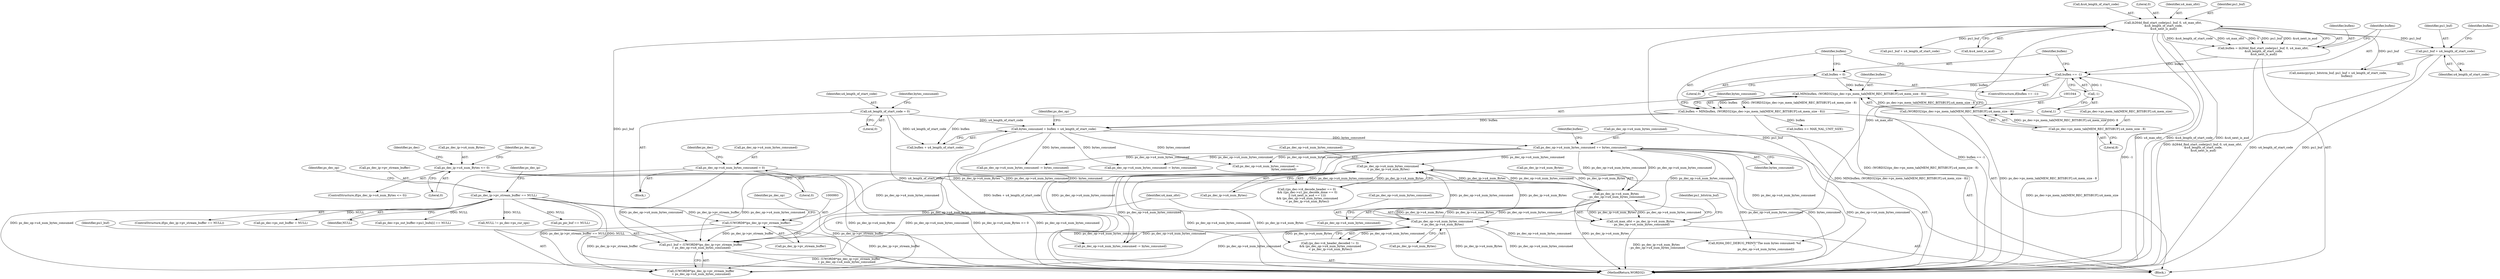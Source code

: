 digraph "0_Android_494561291a503840f385fbcd11d9bc5f4dc502b8@pointer" {
"1001223" [label="(Call,pu1_buf + u4_length_of_start_code)"];
"1001023" [label="(Call,ih264d_find_start_code(pu1_buf, 0, u4_max_ofst,\n &u4_length_of_start_code,\n &u4_next_is_aud))"];
"1000989" [label="(Call,pu1_buf = (UWORD8*)ps_dec_ip->pv_stream_buffer\n + ps_dec_op->u4_num_bytes_consumed)"];
"1000992" [label="(Call,(UWORD8*)ps_dec_ip->pv_stream_buffer)"];
"1000267" [label="(Call,ps_dec_ip->pv_stream_buffer == NULL)"];
"1001461" [label="(Call,ps_dec_op->u4_num_bytes_consumed\n < ps_dec_ip->u4_num_Bytes)"];
"1001436" [label="(Call,ps_dec_op->u4_num_bytes_consumed\n < ps_dec_ip->u4_num_Bytes)"];
"1001059" [label="(Call,ps_dec_op->u4_num_bytes_consumed += bytes_consumed)"];
"1001054" [label="(Call,bytes_consumed = buflen + u4_length_of_start_code)"];
"1001039" [label="(Call,buflen = MIN(buflen, (WORD32)(ps_dec->ps_mem_tab[MEM_REC_BITSBUF].u4_mem_size - 8)))"];
"1001041" [label="(Call,MIN(buflen, (WORD32)(ps_dec->ps_mem_tab[MEM_REC_BITSBUF].u4_mem_size - 8)))"];
"1001032" [label="(Call,buflen == -1)"];
"1001021" [label="(Call,buflen = ih264d_find_start_code(pu1_buf, 0, u4_max_ofst,\n &u4_length_of_start_code,\n &u4_next_is_aud))"];
"1001034" [label="(Call,-1)"];
"1001036" [label="(Call,buflen = 0)"];
"1001043" [label="(Call,(WORD32)(ps_dec->ps_mem_tab[MEM_REC_BITSBUF].u4_mem_size - 8))"];
"1001045" [label="(Call,ps_dec->ps_mem_tab[MEM_REC_BITSBUF].u4_mem_size - 8)"];
"1000173" [label="(Call,u4_length_of_start_code = 0)"];
"1001002" [label="(Call,ps_dec_ip->u4_num_Bytes\n - ps_dec_op->u4_num_bytes_consumed)"];
"1000288" [label="(Call,ps_dec_ip->u4_num_Bytes <= 0)"];
"1000313" [label="(Call,ps_dec_op->u4_num_bytes_consumed = 0)"];
"1001000" [label="(Call,u4_max_ofst = ps_dec_ip->u4_num_Bytes\n - ps_dec_op->u4_num_bytes_consumed)"];
"1001225" [label="(Identifier,u4_length_of_start_code)"];
"1000275" [label="(Identifier,ps_dec_op)"];
"1001053" [label="(Literal,8)"];
"1001031" [label="(ControlStructure,if(buflen == -1))"];
"1001027" [label="(Call,&u4_length_of_start_code)"];
"1001445" [label="(Call,((ps_dec->i4_decode_header == 0)\n && ((ps_dec->u1_pic_decode_done == 0)\n || (u4_next_is_aud == 1)))\n && (ps_dec_op->u4_num_bytes_consumed\n < ps_dec_ip->u4_num_Bytes))"];
"1001462" [label="(Call,ps_dec_op->u4_num_bytes_consumed)"];
"1001003" [label="(Call,ps_dec_ip->u4_num_Bytes)"];
"1001006" [label="(Call,ps_dec_op->u4_num_bytes_consumed)"];
"1001147" [label="(Call,pu1_buf + u4_length_of_start_code)"];
"1000994" [label="(Call,ps_dec_ip->pv_stream_buffer)"];
"1000175" [label="(Literal,0)"];
"1001226" [label="(Identifier,buflen)"];
"1000268" [label="(Call,ps_dec_ip->pv_stream_buffer)"];
"1001430" [label="(Call,(ps_dec->i4_header_decoded != 3)\n && (ps_dec_op->u4_num_bytes_consumed\n < ps_dec_ip->u4_num_Bytes))"];
"1001029" [label="(Call,&u4_next_is_aud)"];
"1001001" [label="(Identifier,u4_max_ofst)"];
"1001221" [label="(Call,memcpy(pu1_bitstrm_buf, pu1_buf + u4_length_of_start_code,\n                   buflen))"];
"1001023" [label="(Call,ih264d_find_start_code(pu1_buf, 0, u4_max_ofst,\n &u4_length_of_start_code,\n &u4_next_is_aud))"];
"1001010" [label="(Identifier,pu1_bitstrm_buf)"];
"1000991" [label="(Call,(UWORD8*)ps_dec_ip->pv_stream_buffer\n + ps_dec_op->u4_num_bytes_consumed)"];
"1000173" [label="(Call,u4_length_of_start_code = 0)"];
"1001440" [label="(Call,ps_dec_ip->u4_num_Bytes)"];
"1001066" [label="(Identifier,buflen)"];
"1001021" [label="(Call,buflen = ih264d_find_start_code(pu1_buf, 0, u4_max_ofst,\n &u4_length_of_start_code,\n &u4_next_is_aud))"];
"1001358" [label="(Call,ps_dec_op->u4_num_bytes_consumed -= bytes_consumed)"];
"1001060" [label="(Call,ps_dec_op->u4_num_bytes_consumed)"];
"1000418" [label="(Call,ps_dec->ps_out_buffer->pu1_bufs[i] == NULL)"];
"1001055" [label="(Identifier,bytes_consumed)"];
"1002143" [label="(Call,NULL != ps_dec->ps_cur_sps)"];
"1001033" [label="(Identifier,buflen)"];
"1000153" [label="(Block,)"];
"1000635" [label="(Call,ps_pic_buf == NULL)"];
"1000287" [label="(ControlStructure,if(ps_dec_ip->u4_num_Bytes <= 0))"];
"1001036" [label="(Call,buflen = 0)"];
"1001002" [label="(Call,ps_dec_ip->u4_num_Bytes\n - ps_dec_op->u4_num_bytes_consumed)"];
"1001054" [label="(Call,bytes_consumed = buflen + u4_length_of_start_code)"];
"1001037" [label="(Identifier,buflen)"];
"1001223" [label="(Call,pu1_buf + u4_length_of_start_code)"];
"1001039" [label="(Call,buflen = MIN(buflen, (WORD32)(ps_dec->ps_mem_tab[MEM_REC_BITSBUF].u4_mem_size - 8)))"];
"1001046" [label="(Call,ps_dec->ps_mem_tab[MEM_REC_BITSBUF].u4_mem_size)"];
"1001063" [label="(Identifier,bytes_consumed)"];
"1000267" [label="(Call,ps_dec_ip->pv_stream_buffer == NULL)"];
"1001624" [label="(Call,ps_dec_op->u4_num_bytes_consumed -= bytes_consumed)"];
"1001381" [label="(Call,ps_dec_op->u4_num_bytes_consumed -= bytes_consumed)"];
"1000314" [label="(Call,ps_dec_op->u4_num_bytes_consumed)"];
"1001061" [label="(Identifier,ps_dec_op)"];
"1001025" [label="(Literal,0)"];
"1001172" [label="(Call,ps_dec_op->u4_num_bytes_consumed -=\n                                        bytes_consumed)"];
"1000998" [label="(Identifier,ps_dec_op)"];
"1000292" [label="(Literal,0)"];
"1000266" [label="(ControlStructure,if(ps_dec_ip->pv_stream_buffer == NULL))"];
"1000318" [label="(Call,ps_dec->ps_out_buffer = NULL)"];
"1000290" [label="(Identifier,ps_dec_ip)"];
"1001026" [label="(Identifier,u4_max_ofst)"];
"1001024" [label="(Identifier,pu1_buf)"];
"1000271" [label="(Identifier,NULL)"];
"1001045" [label="(Call,ps_dec->ps_mem_tab[MEM_REC_BITSBUF].u4_mem_size - 8)"];
"1000988" [label="(Block,)"];
"1000989" [label="(Call,pu1_buf = (UWORD8*)ps_dec_ip->pv_stream_buffer\n + ps_dec_op->u4_num_bytes_consumed)"];
"1000990" [label="(Identifier,pu1_buf)"];
"1001022" [label="(Identifier,buflen)"];
"1001056" [label="(Call,buflen + u4_length_of_start_code)"];
"1001041" [label="(Call,MIN(buflen, (WORD32)(ps_dec->ps_mem_tab[MEM_REC_BITSBUF].u4_mem_size - 8)))"];
"1000320" [label="(Identifier,ps_dec)"];
"1001000" [label="(Call,u4_max_ofst = ps_dec_ip->u4_num_Bytes\n - ps_dec_op->u4_num_bytes_consumed)"];
"1000992" [label="(Call,(UWORD8*)ps_dec_ip->pv_stream_buffer)"];
"1000288" [label="(Call,ps_dec_ip->u4_num_Bytes <= 0)"];
"1000289" [label="(Call,ps_dec_ip->u4_num_Bytes)"];
"1001224" [label="(Identifier,pu1_buf)"];
"1000313" [label="(Call,ps_dec_op->u4_num_bytes_consumed = 0)"];
"1001042" [label="(Identifier,buflen)"];
"1002185" [label="(MethodReturn,WORD32)"];
"1000296" [label="(Identifier,ps_dec_op)"];
"1000174" [label="(Identifier,u4_length_of_start_code)"];
"1001043" [label="(Call,(WORD32)(ps_dec->ps_mem_tab[MEM_REC_BITSBUF].u4_mem_size - 8))"];
"1002178" [label="(Call,H264_DEC_DEBUG_PRINT(\"The num bytes consumed: %d\n\",\n                         ps_dec_op->u4_num_bytes_consumed))"];
"1001040" [label="(Identifier,buflen)"];
"1001065" [label="(Call,buflen >= MAX_NAL_UNIT_SIZE)"];
"1000178" [label="(Identifier,bytes_consumed)"];
"1001059" [label="(Call,ps_dec_op->u4_num_bytes_consumed += bytes_consumed)"];
"1001038" [label="(Literal,0)"];
"1001436" [label="(Call,ps_dec_op->u4_num_bytes_consumed\n < ps_dec_ip->u4_num_Bytes)"];
"1001437" [label="(Call,ps_dec_op->u4_num_bytes_consumed)"];
"1000317" [label="(Literal,0)"];
"1001461" [label="(Call,ps_dec_op->u4_num_bytes_consumed\n < ps_dec_ip->u4_num_Bytes)"];
"1001034" [label="(Call,-1)"];
"1001465" [label="(Call,ps_dec_ip->u4_num_Bytes)"];
"1001032" [label="(Call,buflen == -1)"];
"1001035" [label="(Literal,1)"];
"1000310" [label="(Identifier,ps_dec)"];
"1001223" -> "1001221"  [label="AST: "];
"1001223" -> "1001225"  [label="CFG: "];
"1001224" -> "1001223"  [label="AST: "];
"1001225" -> "1001223"  [label="AST: "];
"1001226" -> "1001223"  [label="CFG: "];
"1001223" -> "1002185"  [label="DDG: u4_length_of_start_code"];
"1001223" -> "1002185"  [label="DDG: pu1_buf"];
"1001023" -> "1001223"  [label="DDG: pu1_buf"];
"1001023" -> "1001021"  [label="AST: "];
"1001023" -> "1001029"  [label="CFG: "];
"1001024" -> "1001023"  [label="AST: "];
"1001025" -> "1001023"  [label="AST: "];
"1001026" -> "1001023"  [label="AST: "];
"1001027" -> "1001023"  [label="AST: "];
"1001029" -> "1001023"  [label="AST: "];
"1001021" -> "1001023"  [label="CFG: "];
"1001023" -> "1002185"  [label="DDG: pu1_buf"];
"1001023" -> "1002185"  [label="DDG: u4_max_ofst"];
"1001023" -> "1002185"  [label="DDG: &u4_length_of_start_code"];
"1001023" -> "1002185"  [label="DDG: &u4_next_is_aud"];
"1001023" -> "1001021"  [label="DDG: &u4_length_of_start_code"];
"1001023" -> "1001021"  [label="DDG: u4_max_ofst"];
"1001023" -> "1001021"  [label="DDG: 0"];
"1001023" -> "1001021"  [label="DDG: pu1_buf"];
"1001023" -> "1001021"  [label="DDG: &u4_next_is_aud"];
"1000989" -> "1001023"  [label="DDG: pu1_buf"];
"1001000" -> "1001023"  [label="DDG: u4_max_ofst"];
"1001023" -> "1001147"  [label="DDG: pu1_buf"];
"1001023" -> "1001221"  [label="DDG: pu1_buf"];
"1000989" -> "1000988"  [label="AST: "];
"1000989" -> "1000991"  [label="CFG: "];
"1000990" -> "1000989"  [label="AST: "];
"1000991" -> "1000989"  [label="AST: "];
"1001001" -> "1000989"  [label="CFG: "];
"1000989" -> "1002185"  [label="DDG: (UWORD8*)ps_dec_ip->pv_stream_buffer\n + ps_dec_op->u4_num_bytes_consumed"];
"1000992" -> "1000989"  [label="DDG: ps_dec_ip->pv_stream_buffer"];
"1001461" -> "1000989"  [label="DDG: ps_dec_op->u4_num_bytes_consumed"];
"1001436" -> "1000989"  [label="DDG: ps_dec_op->u4_num_bytes_consumed"];
"1001059" -> "1000989"  [label="DDG: ps_dec_op->u4_num_bytes_consumed"];
"1000313" -> "1000989"  [label="DDG: ps_dec_op->u4_num_bytes_consumed"];
"1000992" -> "1000991"  [label="AST: "];
"1000992" -> "1000994"  [label="CFG: "];
"1000993" -> "1000992"  [label="AST: "];
"1000994" -> "1000992"  [label="AST: "];
"1000998" -> "1000992"  [label="CFG: "];
"1000992" -> "1002185"  [label="DDG: ps_dec_ip->pv_stream_buffer"];
"1000992" -> "1000991"  [label="DDG: ps_dec_ip->pv_stream_buffer"];
"1000267" -> "1000992"  [label="DDG: ps_dec_ip->pv_stream_buffer"];
"1000267" -> "1000266"  [label="AST: "];
"1000267" -> "1000271"  [label="CFG: "];
"1000268" -> "1000267"  [label="AST: "];
"1000271" -> "1000267"  [label="AST: "];
"1000275" -> "1000267"  [label="CFG: "];
"1000290" -> "1000267"  [label="CFG: "];
"1000267" -> "1002185"  [label="DDG: ps_dec_ip->pv_stream_buffer"];
"1000267" -> "1002185"  [label="DDG: ps_dec_ip->pv_stream_buffer == NULL"];
"1000267" -> "1002185"  [label="DDG: NULL"];
"1000267" -> "1000318"  [label="DDG: NULL"];
"1000267" -> "1000418"  [label="DDG: NULL"];
"1000267" -> "1000635"  [label="DDG: NULL"];
"1000267" -> "1002143"  [label="DDG: NULL"];
"1001461" -> "1001445"  [label="AST: "];
"1001461" -> "1001465"  [label="CFG: "];
"1001462" -> "1001461"  [label="AST: "];
"1001465" -> "1001461"  [label="AST: "];
"1001445" -> "1001461"  [label="CFG: "];
"1001461" -> "1002185"  [label="DDG: ps_dec_op->u4_num_bytes_consumed"];
"1001461" -> "1002185"  [label="DDG: ps_dec_ip->u4_num_Bytes"];
"1001461" -> "1000991"  [label="DDG: ps_dec_op->u4_num_bytes_consumed"];
"1001461" -> "1001002"  [label="DDG: ps_dec_ip->u4_num_Bytes"];
"1001461" -> "1001002"  [label="DDG: ps_dec_op->u4_num_bytes_consumed"];
"1001461" -> "1001445"  [label="DDG: ps_dec_op->u4_num_bytes_consumed"];
"1001461" -> "1001445"  [label="DDG: ps_dec_ip->u4_num_Bytes"];
"1001436" -> "1001461"  [label="DDG: ps_dec_op->u4_num_bytes_consumed"];
"1001436" -> "1001461"  [label="DDG: ps_dec_ip->u4_num_Bytes"];
"1001059" -> "1001461"  [label="DDG: ps_dec_op->u4_num_bytes_consumed"];
"1001002" -> "1001461"  [label="DDG: ps_dec_ip->u4_num_Bytes"];
"1001461" -> "1001624"  [label="DDG: ps_dec_op->u4_num_bytes_consumed"];
"1001461" -> "1002178"  [label="DDG: ps_dec_op->u4_num_bytes_consumed"];
"1001436" -> "1001430"  [label="AST: "];
"1001436" -> "1001440"  [label="CFG: "];
"1001437" -> "1001436"  [label="AST: "];
"1001440" -> "1001436"  [label="AST: "];
"1001430" -> "1001436"  [label="CFG: "];
"1001436" -> "1002185"  [label="DDG: ps_dec_ip->u4_num_Bytes"];
"1001436" -> "1002185"  [label="DDG: ps_dec_op->u4_num_bytes_consumed"];
"1001436" -> "1000991"  [label="DDG: ps_dec_op->u4_num_bytes_consumed"];
"1001436" -> "1001002"  [label="DDG: ps_dec_ip->u4_num_Bytes"];
"1001436" -> "1001002"  [label="DDG: ps_dec_op->u4_num_bytes_consumed"];
"1001436" -> "1001430"  [label="DDG: ps_dec_op->u4_num_bytes_consumed"];
"1001436" -> "1001430"  [label="DDG: ps_dec_ip->u4_num_Bytes"];
"1001059" -> "1001436"  [label="DDG: ps_dec_op->u4_num_bytes_consumed"];
"1001002" -> "1001436"  [label="DDG: ps_dec_ip->u4_num_Bytes"];
"1001436" -> "1001624"  [label="DDG: ps_dec_op->u4_num_bytes_consumed"];
"1001436" -> "1002178"  [label="DDG: ps_dec_op->u4_num_bytes_consumed"];
"1001059" -> "1000988"  [label="AST: "];
"1001059" -> "1001063"  [label="CFG: "];
"1001060" -> "1001059"  [label="AST: "];
"1001063" -> "1001059"  [label="AST: "];
"1001066" -> "1001059"  [label="CFG: "];
"1001059" -> "1002185"  [label="DDG: bytes_consumed"];
"1001059" -> "1002185"  [label="DDG: ps_dec_op->u4_num_bytes_consumed"];
"1001059" -> "1000991"  [label="DDG: ps_dec_op->u4_num_bytes_consumed"];
"1001059" -> "1001002"  [label="DDG: ps_dec_op->u4_num_bytes_consumed"];
"1001054" -> "1001059"  [label="DDG: bytes_consumed"];
"1001002" -> "1001059"  [label="DDG: ps_dec_op->u4_num_bytes_consumed"];
"1001059" -> "1001172"  [label="DDG: ps_dec_op->u4_num_bytes_consumed"];
"1001059" -> "1001358"  [label="DDG: ps_dec_op->u4_num_bytes_consumed"];
"1001059" -> "1001381"  [label="DDG: ps_dec_op->u4_num_bytes_consumed"];
"1001059" -> "1001624"  [label="DDG: ps_dec_op->u4_num_bytes_consumed"];
"1001059" -> "1002178"  [label="DDG: ps_dec_op->u4_num_bytes_consumed"];
"1001054" -> "1000988"  [label="AST: "];
"1001054" -> "1001056"  [label="CFG: "];
"1001055" -> "1001054"  [label="AST: "];
"1001056" -> "1001054"  [label="AST: "];
"1001061" -> "1001054"  [label="CFG: "];
"1001054" -> "1002185"  [label="DDG: buflen + u4_length_of_start_code"];
"1001039" -> "1001054"  [label="DDG: buflen"];
"1000173" -> "1001054"  [label="DDG: u4_length_of_start_code"];
"1001054" -> "1001172"  [label="DDG: bytes_consumed"];
"1001054" -> "1001358"  [label="DDG: bytes_consumed"];
"1001054" -> "1001381"  [label="DDG: bytes_consumed"];
"1001054" -> "1001624"  [label="DDG: bytes_consumed"];
"1001039" -> "1000988"  [label="AST: "];
"1001039" -> "1001041"  [label="CFG: "];
"1001040" -> "1001039"  [label="AST: "];
"1001041" -> "1001039"  [label="AST: "];
"1001055" -> "1001039"  [label="CFG: "];
"1001039" -> "1002185"  [label="DDG: MIN(buflen, (WORD32)(ps_dec->ps_mem_tab[MEM_REC_BITSBUF].u4_mem_size - 8))"];
"1001041" -> "1001039"  [label="DDG: buflen"];
"1001041" -> "1001039"  [label="DDG: (WORD32)(ps_dec->ps_mem_tab[MEM_REC_BITSBUF].u4_mem_size - 8)"];
"1001039" -> "1001056"  [label="DDG: buflen"];
"1001039" -> "1001065"  [label="DDG: buflen"];
"1001041" -> "1001043"  [label="CFG: "];
"1001042" -> "1001041"  [label="AST: "];
"1001043" -> "1001041"  [label="AST: "];
"1001041" -> "1002185"  [label="DDG: (WORD32)(ps_dec->ps_mem_tab[MEM_REC_BITSBUF].u4_mem_size - 8)"];
"1001032" -> "1001041"  [label="DDG: buflen"];
"1001036" -> "1001041"  [label="DDG: buflen"];
"1001043" -> "1001041"  [label="DDG: ps_dec->ps_mem_tab[MEM_REC_BITSBUF].u4_mem_size - 8"];
"1001032" -> "1001031"  [label="AST: "];
"1001032" -> "1001034"  [label="CFG: "];
"1001033" -> "1001032"  [label="AST: "];
"1001034" -> "1001032"  [label="AST: "];
"1001037" -> "1001032"  [label="CFG: "];
"1001040" -> "1001032"  [label="CFG: "];
"1001032" -> "1002185"  [label="DDG: buflen == -1"];
"1001032" -> "1002185"  [label="DDG: -1"];
"1001021" -> "1001032"  [label="DDG: buflen"];
"1001034" -> "1001032"  [label="DDG: 1"];
"1001021" -> "1000988"  [label="AST: "];
"1001022" -> "1001021"  [label="AST: "];
"1001033" -> "1001021"  [label="CFG: "];
"1001021" -> "1002185"  [label="DDG: ih264d_find_start_code(pu1_buf, 0, u4_max_ofst,\n &u4_length_of_start_code,\n &u4_next_is_aud)"];
"1001034" -> "1001035"  [label="CFG: "];
"1001035" -> "1001034"  [label="AST: "];
"1001036" -> "1001031"  [label="AST: "];
"1001036" -> "1001038"  [label="CFG: "];
"1001037" -> "1001036"  [label="AST: "];
"1001038" -> "1001036"  [label="AST: "];
"1001040" -> "1001036"  [label="CFG: "];
"1001043" -> "1001045"  [label="CFG: "];
"1001044" -> "1001043"  [label="AST: "];
"1001045" -> "1001043"  [label="AST: "];
"1001043" -> "1002185"  [label="DDG: ps_dec->ps_mem_tab[MEM_REC_BITSBUF].u4_mem_size - 8"];
"1001045" -> "1001043"  [label="DDG: ps_dec->ps_mem_tab[MEM_REC_BITSBUF].u4_mem_size"];
"1001045" -> "1001043"  [label="DDG: 8"];
"1001045" -> "1001053"  [label="CFG: "];
"1001046" -> "1001045"  [label="AST: "];
"1001053" -> "1001045"  [label="AST: "];
"1001045" -> "1002185"  [label="DDG: ps_dec->ps_mem_tab[MEM_REC_BITSBUF].u4_mem_size"];
"1000173" -> "1000153"  [label="AST: "];
"1000173" -> "1000175"  [label="CFG: "];
"1000174" -> "1000173"  [label="AST: "];
"1000175" -> "1000173"  [label="AST: "];
"1000178" -> "1000173"  [label="CFG: "];
"1000173" -> "1002185"  [label="DDG: u4_length_of_start_code"];
"1000173" -> "1001056"  [label="DDG: u4_length_of_start_code"];
"1001002" -> "1001000"  [label="AST: "];
"1001002" -> "1001006"  [label="CFG: "];
"1001003" -> "1001002"  [label="AST: "];
"1001006" -> "1001002"  [label="AST: "];
"1001000" -> "1001002"  [label="CFG: "];
"1001002" -> "1002185"  [label="DDG: ps_dec_ip->u4_num_Bytes"];
"1001002" -> "1001000"  [label="DDG: ps_dec_ip->u4_num_Bytes"];
"1001002" -> "1001000"  [label="DDG: ps_dec_op->u4_num_bytes_consumed"];
"1000288" -> "1001002"  [label="DDG: ps_dec_ip->u4_num_Bytes"];
"1000313" -> "1001002"  [label="DDG: ps_dec_op->u4_num_bytes_consumed"];
"1000288" -> "1000287"  [label="AST: "];
"1000288" -> "1000292"  [label="CFG: "];
"1000289" -> "1000288"  [label="AST: "];
"1000292" -> "1000288"  [label="AST: "];
"1000296" -> "1000288"  [label="CFG: "];
"1000310" -> "1000288"  [label="CFG: "];
"1000288" -> "1002185"  [label="DDG: ps_dec_ip->u4_num_Bytes"];
"1000288" -> "1002185"  [label="DDG: ps_dec_ip->u4_num_Bytes <= 0"];
"1000313" -> "1000153"  [label="AST: "];
"1000313" -> "1000317"  [label="CFG: "];
"1000314" -> "1000313"  [label="AST: "];
"1000317" -> "1000313"  [label="AST: "];
"1000320" -> "1000313"  [label="CFG: "];
"1000313" -> "1002185"  [label="DDG: ps_dec_op->u4_num_bytes_consumed"];
"1000313" -> "1000991"  [label="DDG: ps_dec_op->u4_num_bytes_consumed"];
"1001000" -> "1000988"  [label="AST: "];
"1001001" -> "1001000"  [label="AST: "];
"1001010" -> "1001000"  [label="CFG: "];
"1001000" -> "1002185"  [label="DDG: ps_dec_ip->u4_num_Bytes\n - ps_dec_op->u4_num_bytes_consumed"];
}
